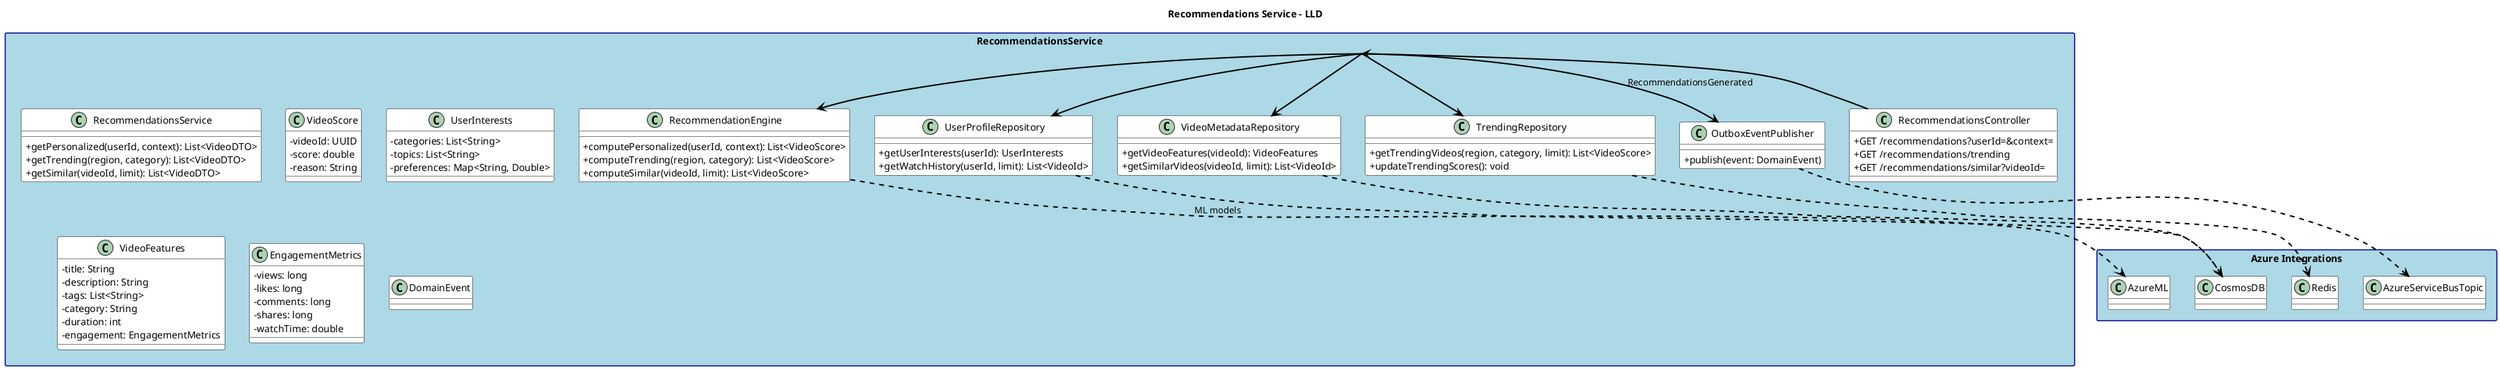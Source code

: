 @startuml
title Recommendations Service - LLD

skinparam shadowing false
skinparam packageStyle rectangle
skinparam classAttributeIconSize 0
skinparam fontName "Helvetica"
skinparam titleFontName "Helvetica"
skinparam legendFontName "Helvetica"
skinparam noteFontName "Helvetica"
skinparam backgroundColor white
skinparam packageBackgroundColor lightblue
skinparam packageBorderColor darkblue
skinparam classBackgroundColor white
skinparam classBorderColor black
skinparam interfaceBackgroundColor lightgreen
skinparam interfaceBorderColor black
skinparam enumBackgroundColor lightyellow
skinparam enumBorderColor black
skinparam arrowColor black
skinparam arrowThickness 2


package "RecommendationsService" {
    class RecommendationsController {
        +GET /recommendations?userId=&context=
        +GET /recommendations/trending
        +GET /recommendations/similar?videoId=
    }

    class RecommendationsService {
        +getPersonalized(userId, context): List<VideoDTO>
        +getTrending(region, category): List<VideoDTO>
        +getSimilar(videoId, limit): List<VideoDTO>
    }

    class RecommendationEngine {
        +computePersonalized(userId, context): List<VideoScore>
        +computeTrending(region, category): List<VideoScore>
        +computeSimilar(videoId, limit): List<VideoScore>
    }

    class UserProfileRepository {
        +getUserInterests(userId): UserInterests
        +getWatchHistory(userId, limit): List<VideoId>
    }

    class VideoMetadataRepository {
        +getVideoFeatures(videoId): VideoFeatures
        +getSimilarVideos(videoId, limit): List<VideoId>
    }

    class TrendingRepository {
        +getTrendingVideos(region, category, limit): List<VideoScore>
        +updateTrendingScores(): void
    }

    class VideoScore {
        -videoId: UUID
        -score: double
        -reason: String
    }

    class UserInterests {
        -categories: List<String>
        -topics: List<String>
        -preferences: Map<String, Double>
    }

    class VideoFeatures {
        -title: String
        -description: String
        -tags: List<String>
        -category: String
        -duration: int
        -engagement: EngagementMetrics
    }

    class EngagementMetrics {
        -views: long
        -likes: long
        -comments: long
        -shares: long
        -watchTime: double
    }

    class OutboxEventPublisher {
        +publish(event: DomainEvent)
    }

    class DomainEvent {}
}

package "Azure Integrations" {
    class CosmosDB
    class Redis
    class AzureServiceBusTopic
    class AzureML
}

RecommendationsController --> RecommendationsService
RecommendationsService --> RecommendationEngine
RecommendationsService --> UserProfileRepository
RecommendationsService --> VideoMetadataRepository
RecommendationsService --> TrendingRepository
UserProfileRepository ..> CosmosDB
VideoMetadataRepository ..> CosmosDB
TrendingRepository ..> Redis
RecommendationEngine ..> AzureML : ML models
RecommendationsService --> OutboxEventPublisher : "RecommendationsGenerated"
OutboxEventPublisher ..> AzureServiceBusTopic

@enduml
